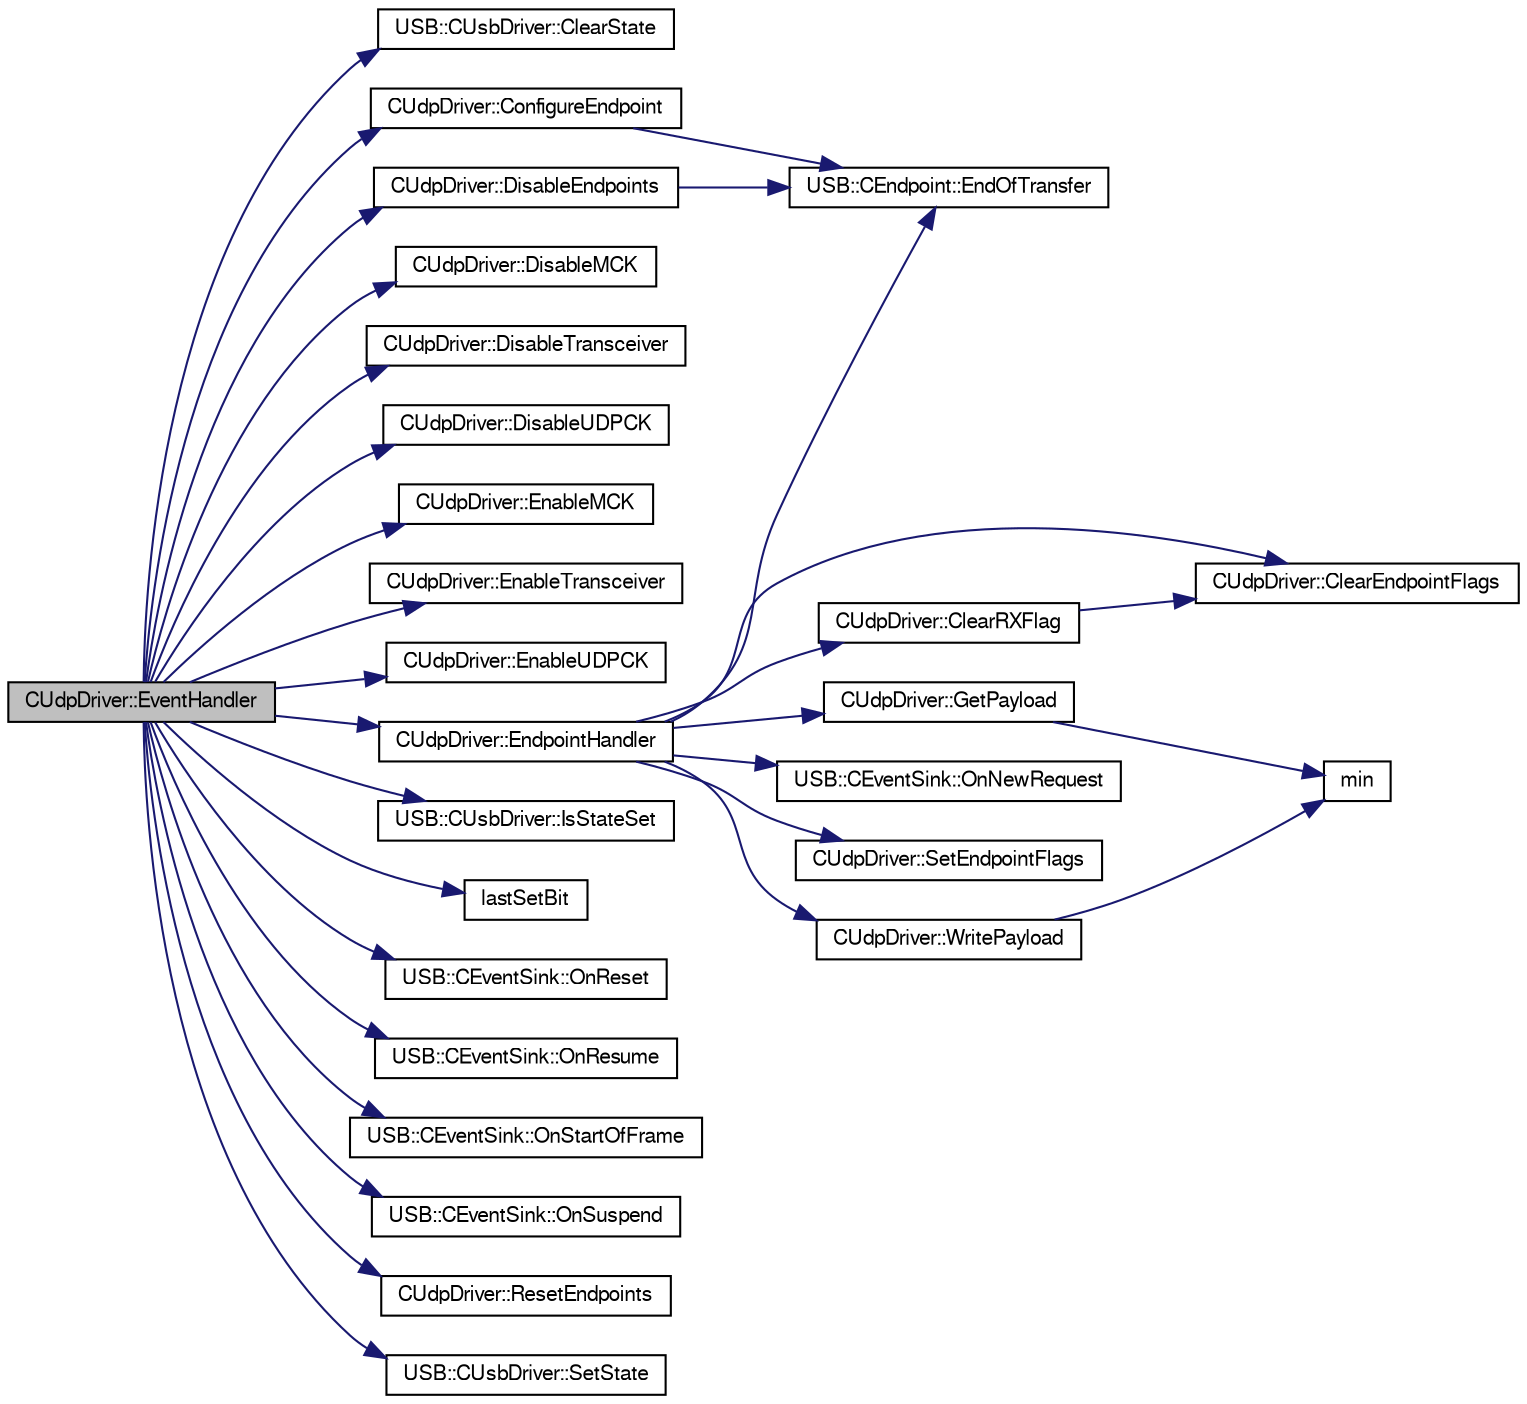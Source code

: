 digraph G
{
  bgcolor="transparent";
  edge [fontname="FreeSans",fontsize=10,labelfontname="FreeSans",labelfontsize=10];
  node [fontname="FreeSans",fontsize=10,shape=record];
  rankdir=LR;
  Node1 [label="CUdpDriver::EventHandler",height=0.2,width=0.4,color="black", fillcolor="grey75", style="filled" fontcolor="black"];
  Node1 -> Node2 [color="midnightblue",fontsize=10,style="solid",fontname="FreeSans"];
  Node2 [label="USB::CUsbDriver::ClearState",height=0.2,width=0.4,color="black",URL="$class_u_s_b_1_1_c_usb_driver.html#1aab07c6a713076a742c535c0dec3d38",tooltip="Clear flag(s) in dStatus register. If the method is called without arguments, it..."];
  Node1 -> Node3 [color="midnightblue",fontsize=10,style="solid",fontname="FreeSans"];
  Node3 [label="CUdpDriver::ConfigureEndpoint",height=0.2,width=0.4,color="black",URL="$class_c_udp_driver.html#f4d41ab77f6c6c68dbb0af8c548c726f",tooltip="Configures the specified endpoint using the provided endpoint descriptor."];
  Node3 -> Node4 [color="midnightblue",fontsize=10,style="solid",fontname="FreeSans"];
  Node4 [label="USB::CEndpoint::EndOfTransfer",height=0.2,width=0.4,color="black",URL="$class_u_s_b_1_1_c_endpoint.html#3bd504d483b3e015cee4d1ebbc02dc1f",tooltip="Invokes the callback associated with a finished transfer on an endpoint."];
  Node1 -> Node5 [color="midnightblue",fontsize=10,style="solid",fontname="FreeSans"];
  Node5 [label="CUdpDriver::DisableEndpoints",height=0.2,width=0.4,color="black",URL="$class_c_udp_driver.html#0054634921075da975122a537e1b6bca",tooltip="Disable all endpoints (except control endpoint 0), aborting current transfers if..."];
  Node5 -> Node4 [color="midnightblue",fontsize=10,style="solid",fontname="FreeSans"];
  Node1 -> Node6 [color="midnightblue",fontsize=10,style="solid",fontname="FreeSans"];
  Node6 [label="CUdpDriver::DisableMCK",height=0.2,width=0.4,color="black",URL="$class_c_udp_driver.html#649855193003a419cd39c5a66fa30503",tooltip="Disables the peripheral clock of the USB controller associated with the specified..."];
  Node1 -> Node7 [color="midnightblue",fontsize=10,style="solid",fontname="FreeSans"];
  Node7 [label="CUdpDriver::DisableTransceiver",height=0.2,width=0.4,color="black",URL="$class_c_udp_driver.html#5e1d3b5c810e5a6cc75b8b0e5038ec43",tooltip="Disables the transceiver of the USB controller associated with the specified USB..."];
  Node1 -> Node8 [color="midnightblue",fontsize=10,style="solid",fontname="FreeSans"];
  Node8 [label="CUdpDriver::DisableUDPCK",height=0.2,width=0.4,color="black",URL="$class_c_udp_driver.html#7bff10dc4515c32a205d274728ed7681",tooltip="Disables the 48MHz clock of the USB controller associated with the specified USB..."];
  Node1 -> Node9 [color="midnightblue",fontsize=10,style="solid",fontname="FreeSans"];
  Node9 [label="CUdpDriver::EnableMCK",height=0.2,width=0.4,color="black",URL="$class_c_udp_driver.html#57f192544cb44433586de297a23747ca",tooltip="Enables the peripheral clock of the USB controller associated with the specified..."];
  Node1 -> Node10 [color="midnightblue",fontsize=10,style="solid",fontname="FreeSans"];
  Node10 [label="CUdpDriver::EnableTransceiver",height=0.2,width=0.4,color="black",URL="$class_c_udp_driver.html#7780c2dd587f40f5b4749b8de3e9cb16",tooltip="Enables the transceiver of the USB controller associated with the specified USB driver..."];
  Node1 -> Node11 [color="midnightblue",fontsize=10,style="solid",fontname="FreeSans"];
  Node11 [label="CUdpDriver::EnableUDPCK",height=0.2,width=0.4,color="black",URL="$class_c_udp_driver.html#473b05382c7ea862fdc3f195deed2f76",tooltip="Enables the 48MHz clock of the USB controller associated with the specified USB driver..."];
  Node1 -> Node12 [color="midnightblue",fontsize=10,style="solid",fontname="FreeSans"];
  Node12 [label="CUdpDriver::EndpointHandler",height=0.2,width=0.4,color="black",URL="$class_c_udp_driver.html#2654684e8906700c508d3f10d133404a",tooltip="Endpoint interrupt handler. Handle IN/OUT transfers, received SETUP packets and STALLing..."];
  Node12 -> Node13 [color="midnightblue",fontsize=10,style="solid",fontname="FreeSans"];
  Node13 [label="CUdpDriver::ClearEndpointFlags",height=0.2,width=0.4,color="black",URL="$class_c_udp_driver.html#1c4166268dbce6fad2de3eeb89aaf82d",tooltip="Clear flags in the UDP_CSR register and waits for synchronization."];
  Node12 -> Node14 [color="midnightblue",fontsize=10,style="solid",fontname="FreeSans"];
  Node14 [label="CUdpDriver::ClearRXFlag",height=0.2,width=0.4,color="black",URL="$class_c_udp_driver.html#37b567c9205c8d3e2bdb3259123fcb05",tooltip="Clears the correct RX flag in an endpoint status register."];
  Node14 -> Node13 [color="midnightblue",fontsize=10,style="solid",fontname="FreeSans"];
  Node12 -> Node4 [color="midnightblue",fontsize=10,style="solid",fontname="FreeSans"];
  Node12 -> Node15 [color="midnightblue",fontsize=10,style="solid",fontname="FreeSans"];
  Node15 [label="CUdpDriver::GetPayload",height=0.2,width=0.4,color="black",URL="$class_c_udp_driver.html#fe791e9ab368f8413d2323b95a409460",tooltip="Transfers a data payload from an endpoint FIFO to the current transfer buffer."];
  Node15 -> Node16 [color="midnightblue",fontsize=10,style="solid",fontname="FreeSans"];
  Node16 [label="min",height=0.2,width=0.4,color="black",URL="$common_8h.html#97a6b31fa879f6c56a1122dcf6b25dfe"];
  Node12 -> Node17 [color="midnightblue",fontsize=10,style="solid",fontname="FreeSans"];
  Node17 [label="USB::CEventSink::OnNewRequest",height=0.2,width=0.4,color="black",URL="$class_u_s_b_1_1_c_event_sink.html#877065d65cda66442879aa5c299856ad",tooltip="New Request callback function."];
  Node12 -> Node18 [color="midnightblue",fontsize=10,style="solid",fontname="FreeSans"];
  Node18 [label="CUdpDriver::SetEndpointFlags",height=0.2,width=0.4,color="black",URL="$class_c_udp_driver.html#6aa2661dfca334908398ec3a324f65f4",tooltip="Set flags in the UDP_CSR register and waits for synchronization."];
  Node12 -> Node19 [color="midnightblue",fontsize=10,style="solid",fontname="FreeSans"];
  Node19 [label="CUdpDriver::WritePayload",height=0.2,width=0.4,color="black",URL="$class_c_udp_driver.html#aa4e67dd65350793ee1db8fde2f5cb7b",tooltip="Transfers a data payload from the current tranfer buffer to the endpoint FIFO."];
  Node19 -> Node16 [color="midnightblue",fontsize=10,style="solid",fontname="FreeSans"];
  Node1 -> Node20 [color="midnightblue",fontsize=10,style="solid",fontname="FreeSans"];
  Node20 [label="USB::CUsbDriver::IsStateSet",height=0.2,width=0.4,color="black",URL="$class_u_s_b_1_1_c_usb_driver.html#ba060d49b6d1b7150245405dec92a2e2",tooltip="Poll the status of flags in dStatus register."];
  Node1 -> Node21 [color="midnightblue",fontsize=10,style="solid",fontname="FreeSans"];
  Node21 [label="lastSetBit",height=0.2,width=0.4,color="black",URL="$common_8h.html#73d1e216f1d6afab09f5afa70cce823f"];
  Node1 -> Node22 [color="midnightblue",fontsize=10,style="solid",fontname="FreeSans"];
  Node22 [label="USB::CEventSink::OnReset",height=0.2,width=0.4,color="black",URL="$class_u_s_b_1_1_c_event_sink.html#23985c2758a4fd2b82000c035102aee5",tooltip="Reset callback function."];
  Node1 -> Node23 [color="midnightblue",fontsize=10,style="solid",fontname="FreeSans"];
  Node23 [label="USB::CEventSink::OnResume",height=0.2,width=0.4,color="black",URL="$class_u_s_b_1_1_c_event_sink.html#8fc43e92b17a2f78210d5589dc5fd5aa",tooltip="Resume callback function."];
  Node1 -> Node24 [color="midnightblue",fontsize=10,style="solid",fontname="FreeSans"];
  Node24 [label="USB::CEventSink::OnStartOfFrame",height=0.2,width=0.4,color="black",URL="$class_u_s_b_1_1_c_event_sink.html#2f8f76e4c945640741d41b98743a7a00",tooltip="Interrupt SOF callback function Invoked when a SOF interrupt is received."];
  Node1 -> Node25 [color="midnightblue",fontsize=10,style="solid",fontname="FreeSans"];
  Node25 [label="USB::CEventSink::OnSuspend",height=0.2,width=0.4,color="black",URL="$class_u_s_b_1_1_c_event_sink.html#0a3d24d72b781f87e39d873cfda6dd9c",tooltip="Suspend callback function."];
  Node1 -> Node26 [color="midnightblue",fontsize=10,style="solid",fontname="FreeSans"];
  Node26 [label="CUdpDriver::ResetEndpoints",height=0.2,width=0.4,color="black",URL="$class_c_udp_driver.html#2f1608a989f65367307faabb5e44f892",tooltip="This function reset all endpoint transfer descriptors."];
  Node1 -> Node27 [color="midnightblue",fontsize=10,style="solid",fontname="FreeSans"];
  Node27 [label="USB::CUsbDriver::SetState",height=0.2,width=0.4,color="black",URL="$class_u_s_b_1_1_c_usb_driver.html#a64fb09dc12bfcd63241ed9f8cd282d9",tooltip="Set flag(s) in dStatus register."];
}
